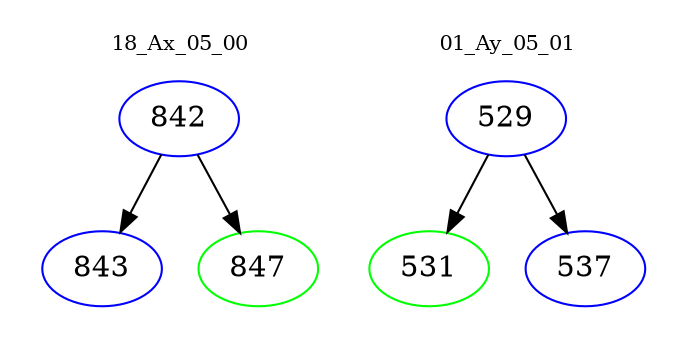 digraph{
subgraph cluster_0 {
color = white
label = "18_Ax_05_00";
fontsize=10;
T0_842 [label="842", color="blue"]
T0_842 -> T0_843 [color="black"]
T0_843 [label="843", color="blue"]
T0_842 -> T0_847 [color="black"]
T0_847 [label="847", color="green"]
}
subgraph cluster_1 {
color = white
label = "01_Ay_05_01";
fontsize=10;
T1_529 [label="529", color="blue"]
T1_529 -> T1_531 [color="black"]
T1_531 [label="531", color="green"]
T1_529 -> T1_537 [color="black"]
T1_537 [label="537", color="blue"]
}
}
